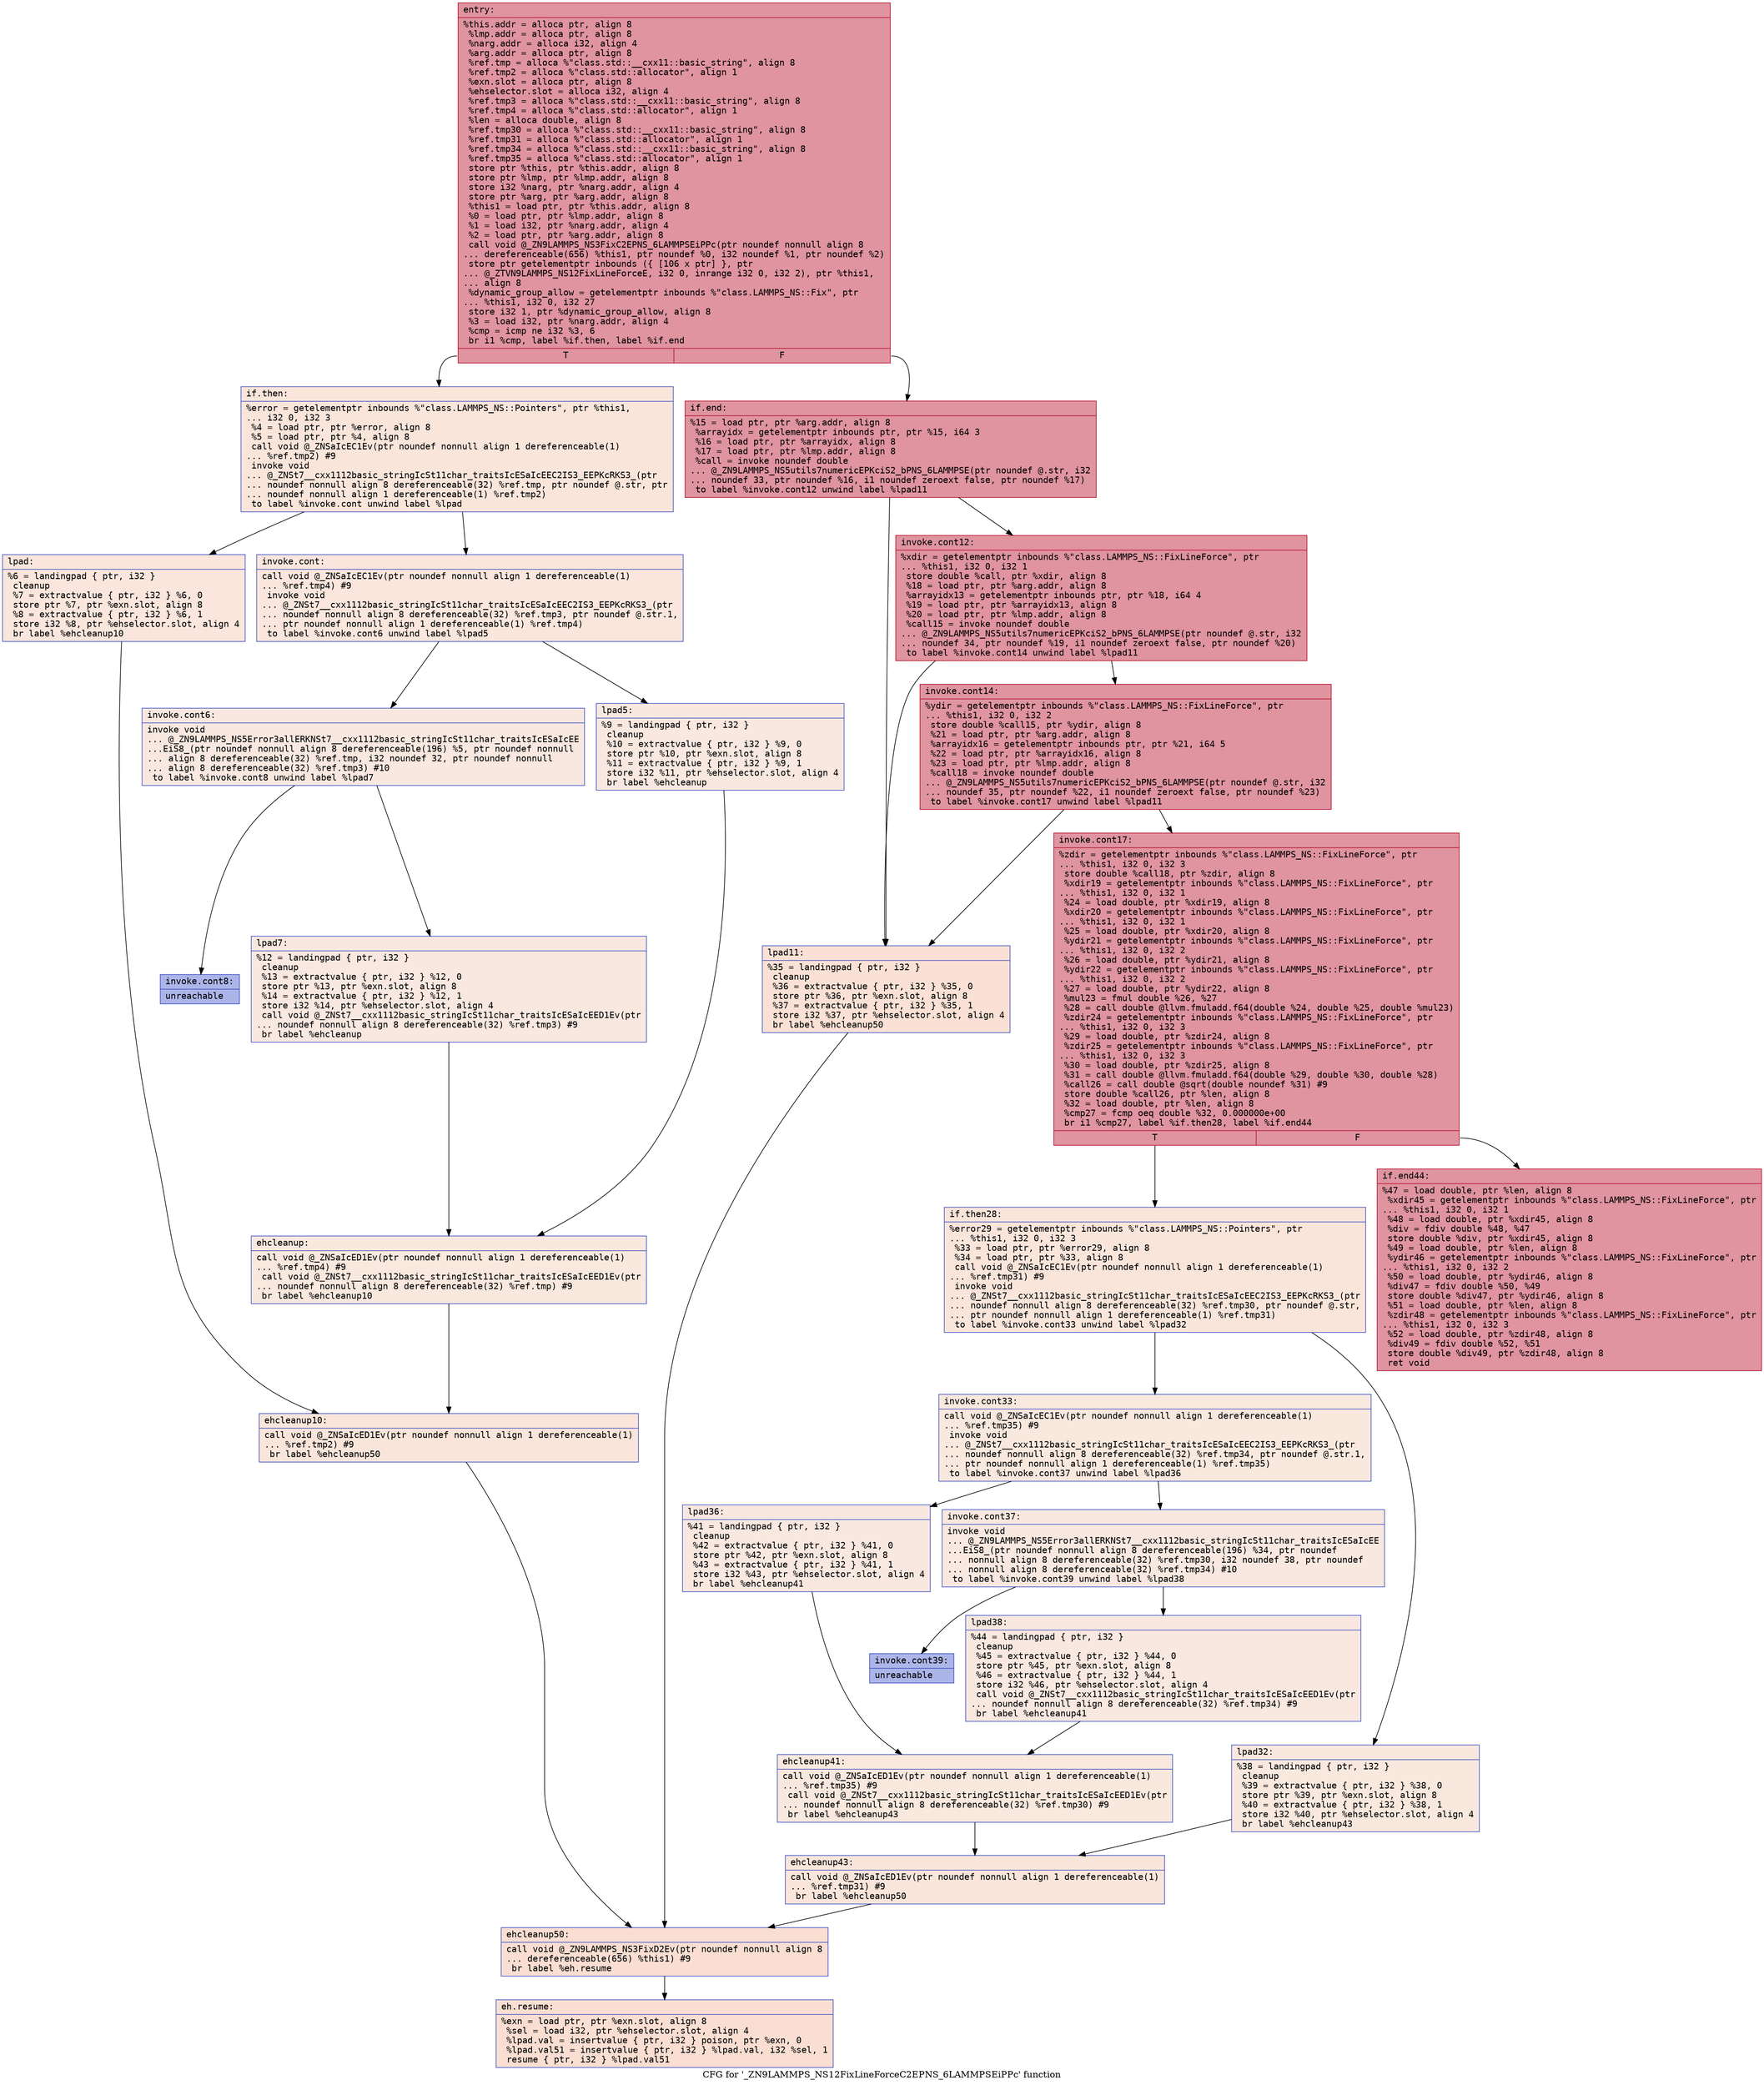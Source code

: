 digraph "CFG for '_ZN9LAMMPS_NS12FixLineForceC2EPNS_6LAMMPSEiPPc' function" {
	label="CFG for '_ZN9LAMMPS_NS12FixLineForceC2EPNS_6LAMMPSEiPPc' function";

	Node0x559d1b833c90 [shape=record,color="#b70d28ff", style=filled, fillcolor="#b70d2870" fontname="Courier",label="{entry:\l|  %this.addr = alloca ptr, align 8\l  %lmp.addr = alloca ptr, align 8\l  %narg.addr = alloca i32, align 4\l  %arg.addr = alloca ptr, align 8\l  %ref.tmp = alloca %\"class.std::__cxx11::basic_string\", align 8\l  %ref.tmp2 = alloca %\"class.std::allocator\", align 1\l  %exn.slot = alloca ptr, align 8\l  %ehselector.slot = alloca i32, align 4\l  %ref.tmp3 = alloca %\"class.std::__cxx11::basic_string\", align 8\l  %ref.tmp4 = alloca %\"class.std::allocator\", align 1\l  %len = alloca double, align 8\l  %ref.tmp30 = alloca %\"class.std::__cxx11::basic_string\", align 8\l  %ref.tmp31 = alloca %\"class.std::allocator\", align 1\l  %ref.tmp34 = alloca %\"class.std::__cxx11::basic_string\", align 8\l  %ref.tmp35 = alloca %\"class.std::allocator\", align 1\l  store ptr %this, ptr %this.addr, align 8\l  store ptr %lmp, ptr %lmp.addr, align 8\l  store i32 %narg, ptr %narg.addr, align 4\l  store ptr %arg, ptr %arg.addr, align 8\l  %this1 = load ptr, ptr %this.addr, align 8\l  %0 = load ptr, ptr %lmp.addr, align 8\l  %1 = load i32, ptr %narg.addr, align 4\l  %2 = load ptr, ptr %arg.addr, align 8\l  call void @_ZN9LAMMPS_NS3FixC2EPNS_6LAMMPSEiPPc(ptr noundef nonnull align 8\l... dereferenceable(656) %this1, ptr noundef %0, i32 noundef %1, ptr noundef %2)\l  store ptr getelementptr inbounds (\{ [106 x ptr] \}, ptr\l... @_ZTVN9LAMMPS_NS12FixLineForceE, i32 0, inrange i32 0, i32 2), ptr %this1,\l... align 8\l  %dynamic_group_allow = getelementptr inbounds %\"class.LAMMPS_NS::Fix\", ptr\l... %this1, i32 0, i32 27\l  store i32 1, ptr %dynamic_group_allow, align 8\l  %3 = load i32, ptr %narg.addr, align 4\l  %cmp = icmp ne i32 %3, 6\l  br i1 %cmp, label %if.then, label %if.end\l|{<s0>T|<s1>F}}"];
	Node0x559d1b833c90:s0 -> Node0x559d1b836080[tooltip="entry -> if.then\nProbability 0.00%" ];
	Node0x559d1b833c90:s1 -> Node0x559d1b836130[tooltip="entry -> if.end\nProbability 100.00%" ];
	Node0x559d1b836080 [shape=record,color="#3d50c3ff", style=filled, fillcolor="#f4c5ad70" fontname="Courier",label="{if.then:\l|  %error = getelementptr inbounds %\"class.LAMMPS_NS::Pointers\", ptr %this1,\l... i32 0, i32 3\l  %4 = load ptr, ptr %error, align 8\l  %5 = load ptr, ptr %4, align 8\l  call void @_ZNSaIcEC1Ev(ptr noundef nonnull align 1 dereferenceable(1)\l... %ref.tmp2) #9\l  invoke void\l... @_ZNSt7__cxx1112basic_stringIcSt11char_traitsIcESaIcEEC2IS3_EEPKcRKS3_(ptr\l... noundef nonnull align 8 dereferenceable(32) %ref.tmp, ptr noundef @.str, ptr\l... noundef nonnull align 1 dereferenceable(1) %ref.tmp2)\l          to label %invoke.cont unwind label %lpad\l}"];
	Node0x559d1b836080 -> Node0x559d1b836a70[tooltip="if.then -> invoke.cont\nProbability 50.00%" ];
	Node0x559d1b836080 -> Node0x559d1b836b20[tooltip="if.then -> lpad\nProbability 50.00%" ];
	Node0x559d1b836a70 [shape=record,color="#3d50c3ff", style=filled, fillcolor="#f3c7b170" fontname="Courier",label="{invoke.cont:\l|  call void @_ZNSaIcEC1Ev(ptr noundef nonnull align 1 dereferenceable(1)\l... %ref.tmp4) #9\l  invoke void\l... @_ZNSt7__cxx1112basic_stringIcSt11char_traitsIcESaIcEEC2IS3_EEPKcRKS3_(ptr\l... noundef nonnull align 8 dereferenceable(32) %ref.tmp3, ptr noundef @.str.1,\l... ptr noundef nonnull align 1 dereferenceable(1) %ref.tmp4)\l          to label %invoke.cont6 unwind label %lpad5\l}"];
	Node0x559d1b836a70 -> Node0x559d1b836eb0[tooltip="invoke.cont -> invoke.cont6\nProbability 50.00%" ];
	Node0x559d1b836a70 -> Node0x559d1b836f00[tooltip="invoke.cont -> lpad5\nProbability 50.00%" ];
	Node0x559d1b836eb0 [shape=record,color="#3d50c3ff", style=filled, fillcolor="#f1ccb870" fontname="Courier",label="{invoke.cont6:\l|  invoke void\l... @_ZN9LAMMPS_NS5Error3allERKNSt7__cxx1112basic_stringIcSt11char_traitsIcESaIcEE\l...EiS8_(ptr noundef nonnull align 8 dereferenceable(196) %5, ptr noundef nonnull\l... align 8 dereferenceable(32) %ref.tmp, i32 noundef 32, ptr noundef nonnull\l... align 8 dereferenceable(32) %ref.tmp3) #10\l          to label %invoke.cont8 unwind label %lpad7\l}"];
	Node0x559d1b836eb0 -> Node0x559d1b836e60[tooltip="invoke.cont6 -> invoke.cont8\nProbability 0.00%" ];
	Node0x559d1b836eb0 -> Node0x559d1b837160[tooltip="invoke.cont6 -> lpad7\nProbability 100.00%" ];
	Node0x559d1b836e60 [shape=record,color="#3d50c3ff", style=filled, fillcolor="#4358cb70" fontname="Courier",label="{invoke.cont8:\l|  unreachable\l}"];
	Node0x559d1b836b20 [shape=record,color="#3d50c3ff", style=filled, fillcolor="#f3c7b170" fontname="Courier",label="{lpad:\l|  %6 = landingpad \{ ptr, i32 \}\l          cleanup\l  %7 = extractvalue \{ ptr, i32 \} %6, 0\l  store ptr %7, ptr %exn.slot, align 8\l  %8 = extractvalue \{ ptr, i32 \} %6, 1\l  store i32 %8, ptr %ehselector.slot, align 4\l  br label %ehcleanup10\l}"];
	Node0x559d1b836b20 -> Node0x559d1b837800[tooltip="lpad -> ehcleanup10\nProbability 100.00%" ];
	Node0x559d1b836f00 [shape=record,color="#3d50c3ff", style=filled, fillcolor="#f1ccb870" fontname="Courier",label="{lpad5:\l|  %9 = landingpad \{ ptr, i32 \}\l          cleanup\l  %10 = extractvalue \{ ptr, i32 \} %9, 0\l  store ptr %10, ptr %exn.slot, align 8\l  %11 = extractvalue \{ ptr, i32 \} %9, 1\l  store i32 %11, ptr %ehselector.slot, align 4\l  br label %ehcleanup\l}"];
	Node0x559d1b836f00 -> Node0x559d1b837b50[tooltip="lpad5 -> ehcleanup\nProbability 100.00%" ];
	Node0x559d1b837160 [shape=record,color="#3d50c3ff", style=filled, fillcolor="#f1ccb870" fontname="Courier",label="{lpad7:\l|  %12 = landingpad \{ ptr, i32 \}\l          cleanup\l  %13 = extractvalue \{ ptr, i32 \} %12, 0\l  store ptr %13, ptr %exn.slot, align 8\l  %14 = extractvalue \{ ptr, i32 \} %12, 1\l  store i32 %14, ptr %ehselector.slot, align 4\l  call void @_ZNSt7__cxx1112basic_stringIcSt11char_traitsIcESaIcEED1Ev(ptr\l... noundef nonnull align 8 dereferenceable(32) %ref.tmp3) #9\l  br label %ehcleanup\l}"];
	Node0x559d1b837160 -> Node0x559d1b837b50[tooltip="lpad7 -> ehcleanup\nProbability 100.00%" ];
	Node0x559d1b837b50 [shape=record,color="#3d50c3ff", style=filled, fillcolor="#f2cab570" fontname="Courier",label="{ehcleanup:\l|  call void @_ZNSaIcED1Ev(ptr noundef nonnull align 1 dereferenceable(1)\l... %ref.tmp4) #9\l  call void @_ZNSt7__cxx1112basic_stringIcSt11char_traitsIcESaIcEED1Ev(ptr\l... noundef nonnull align 8 dereferenceable(32) %ref.tmp) #9\l  br label %ehcleanup10\l}"];
	Node0x559d1b837b50 -> Node0x559d1b837800[tooltip="ehcleanup -> ehcleanup10\nProbability 100.00%" ];
	Node0x559d1b837800 [shape=record,color="#3d50c3ff", style=filled, fillcolor="#f4c5ad70" fontname="Courier",label="{ehcleanup10:\l|  call void @_ZNSaIcED1Ev(ptr noundef nonnull align 1 dereferenceable(1)\l... %ref.tmp2) #9\l  br label %ehcleanup50\l}"];
	Node0x559d1b837800 -> Node0x559d1b8385b0[tooltip="ehcleanup10 -> ehcleanup50\nProbability 100.00%" ];
	Node0x559d1b836130 [shape=record,color="#b70d28ff", style=filled, fillcolor="#b70d2870" fontname="Courier",label="{if.end:\l|  %15 = load ptr, ptr %arg.addr, align 8\l  %arrayidx = getelementptr inbounds ptr, ptr %15, i64 3\l  %16 = load ptr, ptr %arrayidx, align 8\l  %17 = load ptr, ptr %lmp.addr, align 8\l  %call = invoke noundef double\l... @_ZN9LAMMPS_NS5utils7numericEPKciS2_bPNS_6LAMMPSE(ptr noundef @.str, i32\l... noundef 33, ptr noundef %16, i1 noundef zeroext false, ptr noundef %17)\l          to label %invoke.cont12 unwind label %lpad11\l}"];
	Node0x559d1b836130 -> Node0x559d1b8391b0[tooltip="if.end -> invoke.cont12\nProbability 100.00%" ];
	Node0x559d1b836130 -> Node0x559d1b839230[tooltip="if.end -> lpad11\nProbability 0.00%" ];
	Node0x559d1b8391b0 [shape=record,color="#b70d28ff", style=filled, fillcolor="#b70d2870" fontname="Courier",label="{invoke.cont12:\l|  %xdir = getelementptr inbounds %\"class.LAMMPS_NS::FixLineForce\", ptr\l... %this1, i32 0, i32 1\l  store double %call, ptr %xdir, align 8\l  %18 = load ptr, ptr %arg.addr, align 8\l  %arrayidx13 = getelementptr inbounds ptr, ptr %18, i64 4\l  %19 = load ptr, ptr %arrayidx13, align 8\l  %20 = load ptr, ptr %lmp.addr, align 8\l  %call15 = invoke noundef double\l... @_ZN9LAMMPS_NS5utils7numericEPKciS2_bPNS_6LAMMPSE(ptr noundef @.str, i32\l... noundef 34, ptr noundef %19, i1 noundef zeroext false, ptr noundef %20)\l          to label %invoke.cont14 unwind label %lpad11\l}"];
	Node0x559d1b8391b0 -> Node0x559d1b8399c0[tooltip="invoke.cont12 -> invoke.cont14\nProbability 100.00%" ];
	Node0x559d1b8391b0 -> Node0x559d1b839230[tooltip="invoke.cont12 -> lpad11\nProbability 0.00%" ];
	Node0x559d1b8399c0 [shape=record,color="#b70d28ff", style=filled, fillcolor="#b70d2870" fontname="Courier",label="{invoke.cont14:\l|  %ydir = getelementptr inbounds %\"class.LAMMPS_NS::FixLineForce\", ptr\l... %this1, i32 0, i32 2\l  store double %call15, ptr %ydir, align 8\l  %21 = load ptr, ptr %arg.addr, align 8\l  %arrayidx16 = getelementptr inbounds ptr, ptr %21, i64 5\l  %22 = load ptr, ptr %arrayidx16, align 8\l  %23 = load ptr, ptr %lmp.addr, align 8\l  %call18 = invoke noundef double\l... @_ZN9LAMMPS_NS5utils7numericEPKciS2_bPNS_6LAMMPSE(ptr noundef @.str, i32\l... noundef 35, ptr noundef %22, i1 noundef zeroext false, ptr noundef %23)\l          to label %invoke.cont17 unwind label %lpad11\l}"];
	Node0x559d1b8399c0 -> Node0x559d1b83a040[tooltip="invoke.cont14 -> invoke.cont17\nProbability 100.00%" ];
	Node0x559d1b8399c0 -> Node0x559d1b839230[tooltip="invoke.cont14 -> lpad11\nProbability 0.00%" ];
	Node0x559d1b83a040 [shape=record,color="#b70d28ff", style=filled, fillcolor="#b70d2870" fontname="Courier",label="{invoke.cont17:\l|  %zdir = getelementptr inbounds %\"class.LAMMPS_NS::FixLineForce\", ptr\l... %this1, i32 0, i32 3\l  store double %call18, ptr %zdir, align 8\l  %xdir19 = getelementptr inbounds %\"class.LAMMPS_NS::FixLineForce\", ptr\l... %this1, i32 0, i32 1\l  %24 = load double, ptr %xdir19, align 8\l  %xdir20 = getelementptr inbounds %\"class.LAMMPS_NS::FixLineForce\", ptr\l... %this1, i32 0, i32 1\l  %25 = load double, ptr %xdir20, align 8\l  %ydir21 = getelementptr inbounds %\"class.LAMMPS_NS::FixLineForce\", ptr\l... %this1, i32 0, i32 2\l  %26 = load double, ptr %ydir21, align 8\l  %ydir22 = getelementptr inbounds %\"class.LAMMPS_NS::FixLineForce\", ptr\l... %this1, i32 0, i32 2\l  %27 = load double, ptr %ydir22, align 8\l  %mul23 = fmul double %26, %27\l  %28 = call double @llvm.fmuladd.f64(double %24, double %25, double %mul23)\l  %zdir24 = getelementptr inbounds %\"class.LAMMPS_NS::FixLineForce\", ptr\l... %this1, i32 0, i32 3\l  %29 = load double, ptr %zdir24, align 8\l  %zdir25 = getelementptr inbounds %\"class.LAMMPS_NS::FixLineForce\", ptr\l... %this1, i32 0, i32 3\l  %30 = load double, ptr %zdir25, align 8\l  %31 = call double @llvm.fmuladd.f64(double %29, double %30, double %28)\l  %call26 = call double @sqrt(double noundef %31) #9\l  store double %call26, ptr %len, align 8\l  %32 = load double, ptr %len, align 8\l  %cmp27 = fcmp oeq double %32, 0.000000e+00\l  br i1 %cmp27, label %if.then28, label %if.end44\l|{<s0>T|<s1>F}}"];
	Node0x559d1b83a040:s0 -> Node0x559d1b83c2b0[tooltip="invoke.cont17 -> if.then28\nProbability 0.00%" ];
	Node0x559d1b83a040:s1 -> Node0x559d1b83c360[tooltip="invoke.cont17 -> if.end44\nProbability 100.00%" ];
	Node0x559d1b83c2b0 [shape=record,color="#3d50c3ff", style=filled, fillcolor="#f4c5ad70" fontname="Courier",label="{if.then28:\l|  %error29 = getelementptr inbounds %\"class.LAMMPS_NS::Pointers\", ptr\l... %this1, i32 0, i32 3\l  %33 = load ptr, ptr %error29, align 8\l  %34 = load ptr, ptr %33, align 8\l  call void @_ZNSaIcEC1Ev(ptr noundef nonnull align 1 dereferenceable(1)\l... %ref.tmp31) #9\l  invoke void\l... @_ZNSt7__cxx1112basic_stringIcSt11char_traitsIcESaIcEEC2IS3_EEPKcRKS3_(ptr\l... noundef nonnull align 8 dereferenceable(32) %ref.tmp30, ptr noundef @.str,\l... ptr noundef nonnull align 1 dereferenceable(1) %ref.tmp31)\l          to label %invoke.cont33 unwind label %lpad32\l}"];
	Node0x559d1b83c2b0 -> Node0x559d1b83c820[tooltip="if.then28 -> invoke.cont33\nProbability 50.00%" ];
	Node0x559d1b83c2b0 -> Node0x559d1b83c8a0[tooltip="if.then28 -> lpad32\nProbability 50.00%" ];
	Node0x559d1b83c820 [shape=record,color="#3d50c3ff", style=filled, fillcolor="#f2cab570" fontname="Courier",label="{invoke.cont33:\l|  call void @_ZNSaIcEC1Ev(ptr noundef nonnull align 1 dereferenceable(1)\l... %ref.tmp35) #9\l  invoke void\l... @_ZNSt7__cxx1112basic_stringIcSt11char_traitsIcESaIcEEC2IS3_EEPKcRKS3_(ptr\l... noundef nonnull align 8 dereferenceable(32) %ref.tmp34, ptr noundef @.str.1,\l... ptr noundef nonnull align 1 dereferenceable(1) %ref.tmp35)\l          to label %invoke.cont37 unwind label %lpad36\l}"];
	Node0x559d1b83c820 -> Node0x559d1b83cb00[tooltip="invoke.cont33 -> invoke.cont37\nProbability 50.00%" ];
	Node0x559d1b83c820 -> Node0x559d1b83cb50[tooltip="invoke.cont33 -> lpad36\nProbability 50.00%" ];
	Node0x559d1b83cb00 [shape=record,color="#3d50c3ff", style=filled, fillcolor="#f1ccb870" fontname="Courier",label="{invoke.cont37:\l|  invoke void\l... @_ZN9LAMMPS_NS5Error3allERKNSt7__cxx1112basic_stringIcSt11char_traitsIcESaIcEE\l...EiS8_(ptr noundef nonnull align 8 dereferenceable(196) %34, ptr noundef\l... nonnull align 8 dereferenceable(32) %ref.tmp30, i32 noundef 38, ptr noundef\l... nonnull align 8 dereferenceable(32) %ref.tmp34) #10\l          to label %invoke.cont39 unwind label %lpad38\l}"];
	Node0x559d1b83cb00 -> Node0x559d1b83cab0[tooltip="invoke.cont37 -> invoke.cont39\nProbability 0.00%" ];
	Node0x559d1b83cb00 -> Node0x559d1b83ce70[tooltip="invoke.cont37 -> lpad38\nProbability 100.00%" ];
	Node0x559d1b83cab0 [shape=record,color="#3d50c3ff", style=filled, fillcolor="#4358cb70" fontname="Courier",label="{invoke.cont39:\l|  unreachable\l}"];
	Node0x559d1b839230 [shape=record,color="#3d50c3ff", style=filled, fillcolor="#f7bca170" fontname="Courier",label="{lpad11:\l|  %35 = landingpad \{ ptr, i32 \}\l          cleanup\l  %36 = extractvalue \{ ptr, i32 \} %35, 0\l  store ptr %36, ptr %exn.slot, align 8\l  %37 = extractvalue \{ ptr, i32 \} %35, 1\l  store i32 %37, ptr %ehselector.slot, align 4\l  br label %ehcleanup50\l}"];
	Node0x559d1b839230 -> Node0x559d1b8385b0[tooltip="lpad11 -> ehcleanup50\nProbability 100.00%" ];
	Node0x559d1b83c8a0 [shape=record,color="#3d50c3ff", style=filled, fillcolor="#f2cab570" fontname="Courier",label="{lpad32:\l|  %38 = landingpad \{ ptr, i32 \}\l          cleanup\l  %39 = extractvalue \{ ptr, i32 \} %38, 0\l  store ptr %39, ptr %exn.slot, align 8\l  %40 = extractvalue \{ ptr, i32 \} %38, 1\l  store i32 %40, ptr %ehselector.slot, align 4\l  br label %ehcleanup43\l}"];
	Node0x559d1b83c8a0 -> Node0x559d1b83d700[tooltip="lpad32 -> ehcleanup43\nProbability 100.00%" ];
	Node0x559d1b83cb50 [shape=record,color="#3d50c3ff", style=filled, fillcolor="#f1ccb870" fontname="Courier",label="{lpad36:\l|  %41 = landingpad \{ ptr, i32 \}\l          cleanup\l  %42 = extractvalue \{ ptr, i32 \} %41, 0\l  store ptr %42, ptr %exn.slot, align 8\l  %43 = extractvalue \{ ptr, i32 \} %41, 1\l  store i32 %43, ptr %ehselector.slot, align 4\l  br label %ehcleanup41\l}"];
	Node0x559d1b83cb50 -> Node0x559d1b83da70[tooltip="lpad36 -> ehcleanup41\nProbability 100.00%" ];
	Node0x559d1b83ce70 [shape=record,color="#3d50c3ff", style=filled, fillcolor="#f1ccb870" fontname="Courier",label="{lpad38:\l|  %44 = landingpad \{ ptr, i32 \}\l          cleanup\l  %45 = extractvalue \{ ptr, i32 \} %44, 0\l  store ptr %45, ptr %exn.slot, align 8\l  %46 = extractvalue \{ ptr, i32 \} %44, 1\l  store i32 %46, ptr %ehselector.slot, align 4\l  call void @_ZNSt7__cxx1112basic_stringIcSt11char_traitsIcESaIcEED1Ev(ptr\l... noundef nonnull align 8 dereferenceable(32) %ref.tmp34) #9\l  br label %ehcleanup41\l}"];
	Node0x559d1b83ce70 -> Node0x559d1b83da70[tooltip="lpad38 -> ehcleanup41\nProbability 100.00%" ];
	Node0x559d1b83da70 [shape=record,color="#3d50c3ff", style=filled, fillcolor="#f2cab570" fontname="Courier",label="{ehcleanup41:\l|  call void @_ZNSaIcED1Ev(ptr noundef nonnull align 1 dereferenceable(1)\l... %ref.tmp35) #9\l  call void @_ZNSt7__cxx1112basic_stringIcSt11char_traitsIcESaIcEED1Ev(ptr\l... noundef nonnull align 8 dereferenceable(32) %ref.tmp30) #9\l  br label %ehcleanup43\l}"];
	Node0x559d1b83da70 -> Node0x559d1b83d700[tooltip="ehcleanup41 -> ehcleanup43\nProbability 100.00%" ];
	Node0x559d1b83d700 [shape=record,color="#3d50c3ff", style=filled, fillcolor="#f4c5ad70" fontname="Courier",label="{ehcleanup43:\l|  call void @_ZNSaIcED1Ev(ptr noundef nonnull align 1 dereferenceable(1)\l... %ref.tmp31) #9\l  br label %ehcleanup50\l}"];
	Node0x559d1b83d700 -> Node0x559d1b8385b0[tooltip="ehcleanup43 -> ehcleanup50\nProbability 100.00%" ];
	Node0x559d1b83c360 [shape=record,color="#b70d28ff", style=filled, fillcolor="#b70d2870" fontname="Courier",label="{if.end44:\l|  %47 = load double, ptr %len, align 8\l  %xdir45 = getelementptr inbounds %\"class.LAMMPS_NS::FixLineForce\", ptr\l... %this1, i32 0, i32 1\l  %48 = load double, ptr %xdir45, align 8\l  %div = fdiv double %48, %47\l  store double %div, ptr %xdir45, align 8\l  %49 = load double, ptr %len, align 8\l  %ydir46 = getelementptr inbounds %\"class.LAMMPS_NS::FixLineForce\", ptr\l... %this1, i32 0, i32 2\l  %50 = load double, ptr %ydir46, align 8\l  %div47 = fdiv double %50, %49\l  store double %div47, ptr %ydir46, align 8\l  %51 = load double, ptr %len, align 8\l  %zdir48 = getelementptr inbounds %\"class.LAMMPS_NS::FixLineForce\", ptr\l... %this1, i32 0, i32 3\l  %52 = load double, ptr %zdir48, align 8\l  %div49 = fdiv double %52, %51\l  store double %div49, ptr %zdir48, align 8\l  ret void\l}"];
	Node0x559d1b8385b0 [shape=record,color="#3d50c3ff", style=filled, fillcolor="#f7b59970" fontname="Courier",label="{ehcleanup50:\l|  call void @_ZN9LAMMPS_NS3FixD2Ev(ptr noundef nonnull align 8\l... dereferenceable(656) %this1) #9\l  br label %eh.resume\l}"];
	Node0x559d1b8385b0 -> Node0x559d1b83f730[tooltip="ehcleanup50 -> eh.resume\nProbability 100.00%" ];
	Node0x559d1b83f730 [shape=record,color="#3d50c3ff", style=filled, fillcolor="#f7b59970" fontname="Courier",label="{eh.resume:\l|  %exn = load ptr, ptr %exn.slot, align 8\l  %sel = load i32, ptr %ehselector.slot, align 4\l  %lpad.val = insertvalue \{ ptr, i32 \} poison, ptr %exn, 0\l  %lpad.val51 = insertvalue \{ ptr, i32 \} %lpad.val, i32 %sel, 1\l  resume \{ ptr, i32 \} %lpad.val51\l}"];
}
